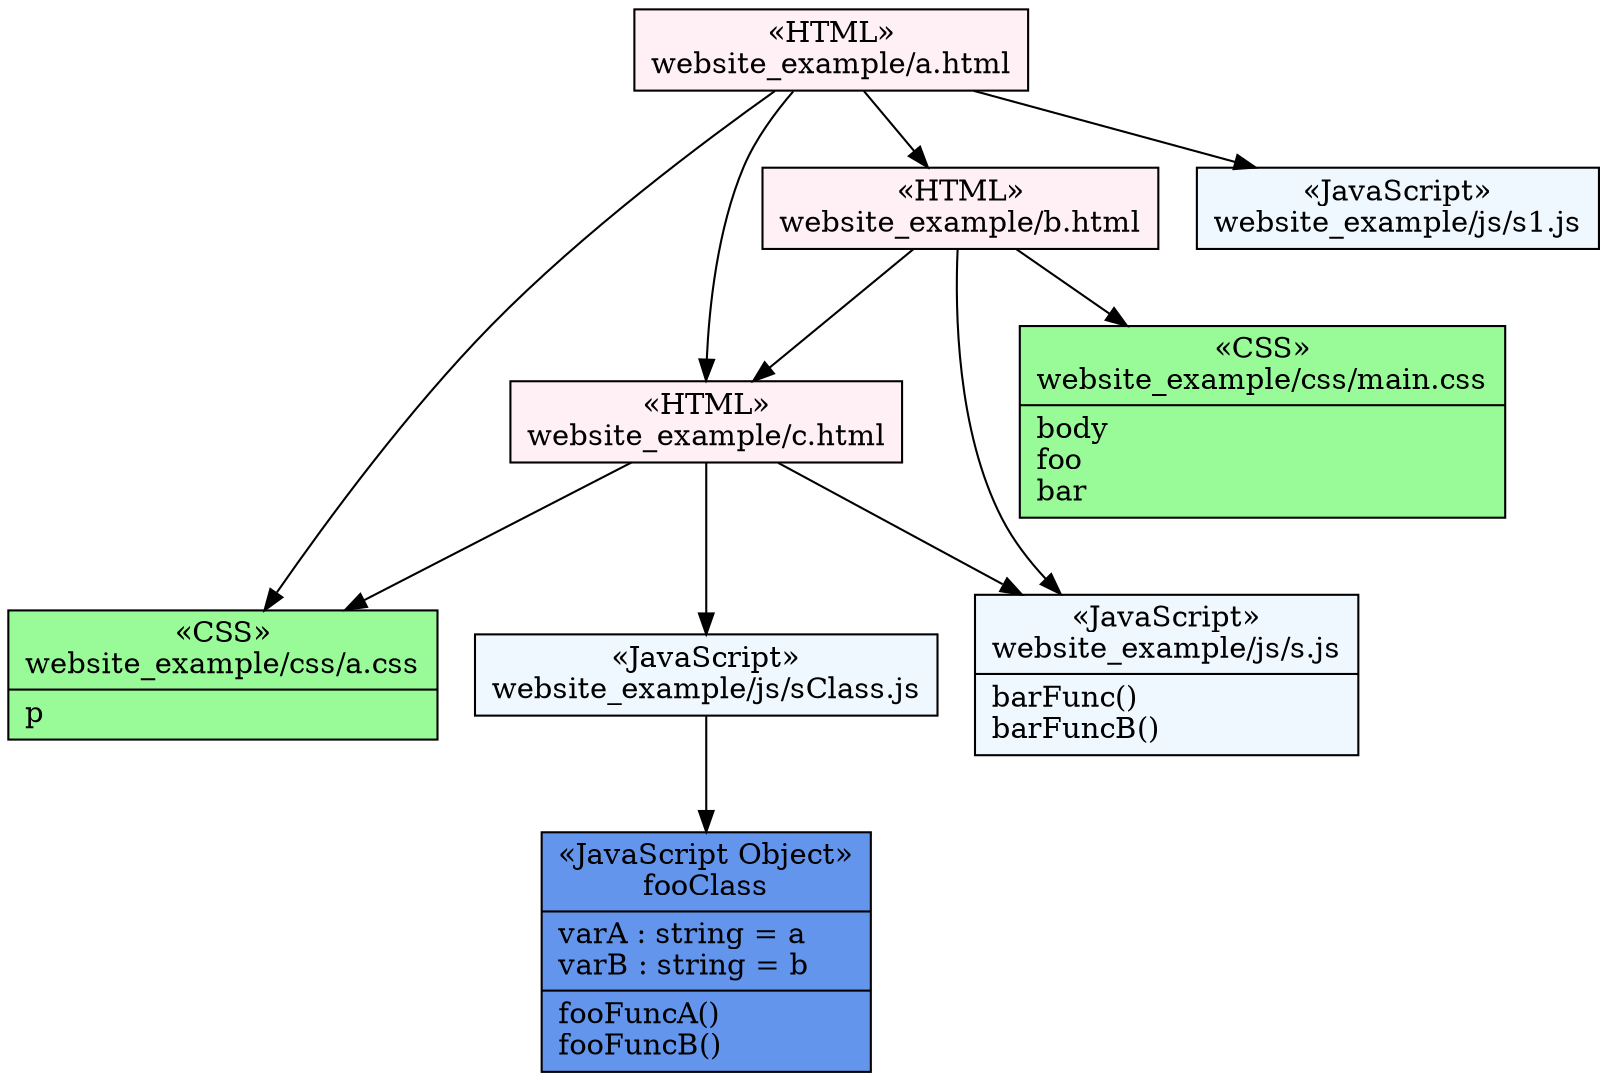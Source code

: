 digraph G {
	graph [splines=true, overlap=false, maxiter=1000];
	node [label="\N"];
	graph [bb="0,0,625,510"];
	n1 [label="{&laquo;HTML»\nwebsite_example/b.html}", shape=record, style=filled, fillcolor=lavenderblush, pos="377,414", rects="301.5,395,452.5,433", width="2.0903", height="0.54167"];
	n2 [label="{&laquo;HTML»\nwebsite_example/c.html}", shape=record, style=filled, fillcolor=lavenderblush, pos="274,312", rects="199,293,349,331", width="2.0833", height="0.54167"];
	n0 [label="{&laquo;HTML»\nwebsite_example/a.html}", shape=record, style=filled, fillcolor=lavenderblush, pos="325,490", rects="250.5,471,399.5,509", width="2.0625", height="0.54167"];
	n3 [label="{&laquo;JavaScript»\nwebsite_example/js/s1.js}", shape=record, style=filled, fillcolor=aliceblue, pos="548,414", rects="471,395,625,433", width="2.1389", height="0.54167"];
	n5 [label="{&laquo;JavaScript»\nwebsite_example/js/sClass.js}", shape=record, style=filled, fillcolor=aliceblue, pos="274,191", rects="185,172,363,210", width="2.4722", height="0.54167"];
	n4 [label="{&laquo;CSS»\nwebsite_example/css/a.css|p\l}", shape=record, style=filled, fillcolor=palegreen, pos="83,191", rects="-0.5,183.5,166.5,221.5 -0.5,160.5,166.5,183.5", width="2.3125", height="0.86111"];
	n6 [label="{&laquo;CSS»\nwebsite_example/css/main.css|body\lfoo\lbar\l}", shape=record, style=filled, fillcolor=palegreen, pos="499,312", rects="405.5,319.5,592.5,357.5 405.5,266.5,592.5,319.5", width="2.5903", height="1.2778"];
	n7 [label="{&laquo;JavaScript»\nwebsite_example/js/s.js|barFunc()\lbarFuncB()\l}", shape=record, style=filled, fillcolor=aliceblue, pos="455,191", rects="381.5,191,528.5,229 381.5,153,528.5,191", width="2.0347", height="1.0694"];
	n10 [label="{&laquo;JavaScript Object»\nfooClass|varA : string = a\lvarB : string = b\l|fooFuncA()\lfooFuncB()\l}", shape=record, style=filled, fillcolor=CornflowerBlue, pos="274,58", rects="208.5,77,339.5,115 208.5,39,339.5,77 208.5,1,339.5,39", width="1.8125", height="1.5972"];
	n0 -> n4 [pos="e,99.295,221.57 303.41,470.82 275.44,446.68 226.02,401.95 190,358 156.48,317.1 124.52,265.24 104.4,230.46"];
	n0 -> n2 [pos="e,274.5,331.17 311.44,470.58 304.55,460.31 296.66,447 292,434 281.08,403.52 276.78,366.44 275.09,341.42"];
	n0 -> n3 [pos="e,493.49,433.09 379.27,470.99 410.83,460.52 450.79,447.26 483.9,436.27"];
	n0 -> n1 [pos="e,364.29,433.08 337.85,470.71 344.09,461.84 351.69,451.02 358.53,441.28"];
	n2 -> n4 [pos="e,130.51,221.6 244.99,292.93 217,275.48 173.87,248.61 139.15,226.98"];
	n2 -> n5 [pos="e,274,210.24 274,292.93 274,273.71 274,243.03 274,220.54"];
	n2 -> n7 [pos="e,398.36,229.24 301.49,292.93 324.9,277.53 359.48,254.8 389.9,234.8"];
	n1 -> n6 [pos="e,444.6,357.59 399.09,394.89 409.77,386.14 423.18,375.15 436.67,364.09"];
	n1 -> n7 [pos="e,419.77,229.07 376.47,394.55 376.31,365.88 378.65,309.41 397,266 401.23,255.99 407.19,246.17 413.69,237.13"];
	n1 -> n2 [pos="e,292.77,331.23 358.11,394.66 341.85,378.87 318.22,355.93 300.14,338.38"];
	n5 -> n10 [pos="e,274,115.02 274,171.79 274,159.44 274,142.31 274,125.11"];
}
